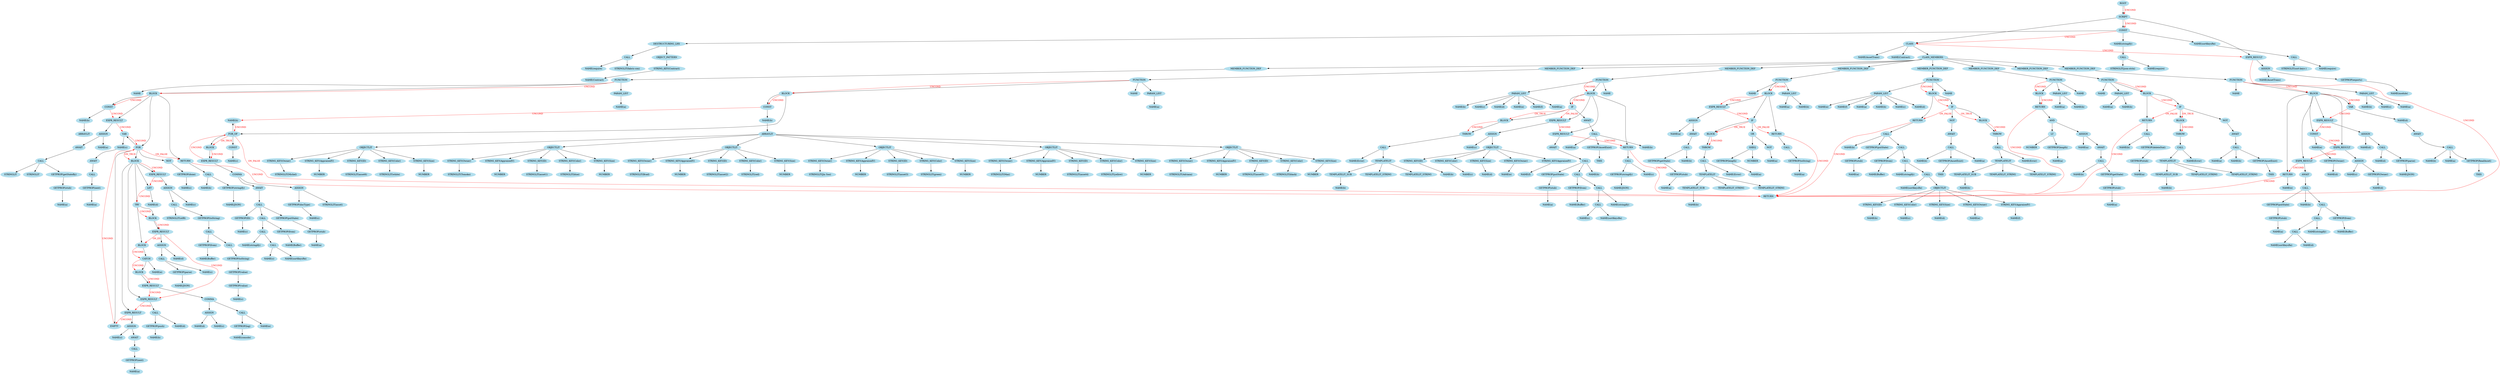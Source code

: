 digraph AST {
  node [color=lightblue2, style=filled];
  node0 [label="ROOT"];
  node1 [label="SCRIPT"];
  node0 -> node1 [weight=1];
  node2 [label="CONST"];
  node1 -> node2 [weight=1];
  node3 [label="NAME(stringify)"];
  node2 -> node3 [weight=1];
  node4 [label="CALL"];
  node3 -> node4 [weight=1];
  node5 [label="NAME(require)"];
  node4 -> node5 [weight=1];
  node6 [label="STRINGLIT(json-strin)"];
  node4 -> node6 [weight=1];
  node7 [label="NAME(sortKeysRe)"];
  node2 -> node7 [weight=1];
  node8 [label="CALL"];
  node7 -> node8 [weight=1];
  node9 [label="NAME(require)"];
  node8 -> node9 [weight=1];
  node10 [label="STRINGLIT(sort-keys-)"];
  node8 -> node10 [weight=1];
  node11 [label="DESTRUCTURING_LHS"];
  node2 -> node11 [weight=1];
  node12 [label="OBJECT_PATTERN"];
  node11 -> node12 [weight=1];
  node13 [label="STRING_KEY(Contract)"];
  node12 -> node13 [weight=1];
  node14 [label="NAME(Contract)"];
  node13 -> node14 [weight=1];
  node15 [label="CALL"];
  node11 -> node15 [weight=1];
  node16 [label="NAME(require)"];
  node15 -> node16 [weight=1];
  node17 [label="STRINGLIT(fabric-con)"];
  node15 -> node17 [weight=1];
  node18 [label="CLASS"];
  node2 -> node18 [label="UNCOND", fontcolor="red", weight=0.01, color="red"];
  node1 -> node18 [weight=1];
  node19 [label="NAME(AssetTrans)"];
  node18 -> node19 [weight=1];
  node20 [label="NAME(Contract)"];
  node18 -> node20 [weight=1];
  node21 [label="CLASS_MEMBERS"];
  node18 -> node21 [weight=1];
  node22 [label="MEMBER_FUNCTION_DEF"];
  node21 -> node22 [weight=1];
  node23 [label="FUNCTION"];
  node22 -> node23 [weight=1];
  node24 [label="NAME"];
  node23 -> node24 [weight=1];
  node25 [label="PARAM_LIST"];
  node23 -> node25 [weight=1];
  node26 [label="NAME(a)"];
  node25 -> node26 [weight=1];
  node27 [label="BLOCK"];
  node23 -> node27 [weight=1];
  node28 [label="CONST"];
  node27 -> node28 [weight=1];
  node29 [label="NAME(b)"];
  node28 -> node29 [weight=1];
  node30 [label="ARRAYLIT"];
  node29 -> node30 [weight=1];
  node31 [label="OBJECTLIT"];
  node30 -> node31 [weight=1];
  node32 [label="STRING_KEY(ID)"];
  node31 -> node32 [weight=1];
  node33 [label="STRINGLIT(asset1)"];
  node32 -> node33 [weight=1];
  node34 [label="STRING_KEY(Color)"];
  node31 -> node34 [weight=1];
  node35 [label="STRINGLIT(blue)"];
  node34 -> node35 [weight=1];
  node36 [label="STRING_KEY(Size)"];
  node31 -> node36 [weight=1];
  node37 [label="NUMBER"];
  node36 -> node37 [weight=1];
  node38 [label="STRING_KEY(Owner)"];
  node31 -> node38 [weight=1];
  node39 [label="STRINGLIT(Tomoko)"];
  node38 -> node39 [weight=1];
  node40 [label="STRING_KEY(AppraisedV)"];
  node31 -> node40 [weight=1];
  node41 [label="NUMBER"];
  node40 -> node41 [weight=1];
  node42 [label="OBJECTLIT"];
  node30 -> node42 [weight=1];
  node43 [label="STRING_KEY(ID)"];
  node42 -> node43 [weight=1];
  node44 [label="STRINGLIT(asset2)"];
  node43 -> node44 [weight=1];
  node45 [label="STRING_KEY(Color)"];
  node42 -> node45 [weight=1];
  node46 [label="STRINGLIT(red)"];
  node45 -> node46 [weight=1];
  node47 [label="STRING_KEY(Size)"];
  node42 -> node47 [weight=1];
  node48 [label="NUMBER"];
  node47 -> node48 [weight=1];
  node49 [label="STRING_KEY(Owner)"];
  node42 -> node49 [weight=1];
  node50 [label="STRINGLIT(Brad)"];
  node49 -> node50 [weight=1];
  node51 [label="STRING_KEY(AppraisedV)"];
  node42 -> node51 [weight=1];
  node52 [label="NUMBER"];
  node51 -> node52 [weight=1];
  node53 [label="OBJECTLIT"];
  node30 -> node53 [weight=1];
  node54 [label="STRING_KEY(ID)"];
  node53 -> node54 [weight=1];
  node55 [label="STRINGLIT(asset3)"];
  node54 -> node55 [weight=1];
  node56 [label="STRING_KEY(Color)"];
  node53 -> node56 [weight=1];
  node57 [label="STRINGLIT(green)"];
  node56 -> node57 [weight=1];
  node58 [label="STRING_KEY(Size)"];
  node53 -> node58 [weight=1];
  node59 [label="NUMBER"];
  node58 -> node59 [weight=1];
  node60 [label="STRING_KEY(Owner)"];
  node53 -> node60 [weight=1];
  node61 [label="STRINGLIT(Jin Soo)"];
  node60 -> node61 [weight=1];
  node62 [label="STRING_KEY(AppraisedV)"];
  node53 -> node62 [weight=1];
  node63 [label="NUMBER"];
  node62 -> node63 [weight=1];
  node64 [label="OBJECTLIT"];
  node30 -> node64 [weight=1];
  node65 [label="STRING_KEY(ID)"];
  node64 -> node65 [weight=1];
  node66 [label="STRINGLIT(asset4)"];
  node65 -> node66 [weight=1];
  node67 [label="STRING_KEY(Color)"];
  node64 -> node67 [weight=1];
  node68 [label="STRINGLIT(yellow)"];
  node67 -> node68 [weight=1];
  node69 [label="STRING_KEY(Size)"];
  node64 -> node69 [weight=1];
  node70 [label="NUMBER"];
  node69 -> node70 [weight=1];
  node71 [label="STRING_KEY(Owner)"];
  node64 -> node71 [weight=1];
  node72 [label="STRINGLIT(Max)"];
  node71 -> node72 [weight=1];
  node73 [label="STRING_KEY(AppraisedV)"];
  node64 -> node73 [weight=1];
  node74 [label="NUMBER"];
  node73 -> node74 [weight=1];
  node75 [label="OBJECTLIT"];
  node30 -> node75 [weight=1];
  node76 [label="STRING_KEY(ID)"];
  node75 -> node76 [weight=1];
  node77 [label="STRINGLIT(asset5)"];
  node76 -> node77 [weight=1];
  node78 [label="STRING_KEY(Color)"];
  node75 -> node78 [weight=1];
  node79 [label="STRINGLIT(black)"];
  node78 -> node79 [weight=1];
  node80 [label="STRING_KEY(Size)"];
  node75 -> node80 [weight=1];
  node81 [label="NUMBER"];
  node80 -> node81 [weight=1];
  node82 [label="STRING_KEY(Owner)"];
  node75 -> node82 [weight=1];
  node83 [label="STRINGLIT(Adriana)"];
  node82 -> node83 [weight=1];
  node84 [label="STRING_KEY(AppraisedV)"];
  node75 -> node84 [weight=1];
  node85 [label="NUMBER"];
  node84 -> node85 [weight=1];
  node86 [label="OBJECTLIT"];
  node30 -> node86 [weight=1];
  node87 [label="STRING_KEY(ID)"];
  node86 -> node87 [weight=1];
  node88 [label="STRINGLIT(asset6)"];
  node87 -> node88 [weight=1];
  node89 [label="STRING_KEY(Color)"];
  node86 -> node89 [weight=1];
  node90 [label="STRINGLIT(white)"];
  node89 -> node90 [weight=1];
  node91 [label="STRING_KEY(Size)"];
  node86 -> node91 [weight=1];
  node92 [label="NUMBER"];
  node91 -> node92 [weight=1];
  node93 [label="STRING_KEY(Owner)"];
  node86 -> node93 [weight=1];
  node94 [label="STRINGLIT(Michel)"];
  node93 -> node94 [weight=1];
  node95 [label="STRING_KEY(AppraisedV)"];
  node86 -> node95 [weight=1];
  node96 [label="NUMBER"];
  node95 -> node96 [weight=1];
  node97 [label="NAME(b)"];
  node28 -> node97 [label="UNCOND", fontcolor="red", weight=0.01, color="red"];
  node98 [label="FOR_OF"];
  node27 -> node98 [weight=1];
  node99 [label="CONST"];
  node98 -> node99 [weight=1];
  node100 [label="NAME(c)"];
  node99 -> node100 [weight=1];
  node98 -> node97 [weight=1];
  node97 -> node98 [label="UNCOND", fontcolor="red", weight=0.01, color="red"];
  node101 [label="BLOCK"];
  node98 -> node101 [weight=1];
  node102 [label="EXPR_RESULT"];
  node101 -> node102 [weight=1];
  node103 [label="COMMA"];
  node102 -> node103 [weight=1];
  node104 [label="ASSIGN"];
  node103 -> node104 [weight=1];
  node105 [label="GETPROP(docType)"];
  node104 -> node105 [weight=1];
  node106 [label="NAME(c)"];
  node105 -> node106 [weight=1];
  node107 [label="STRINGLIT(asset)"];
  node104 -> node107 [weight=1];
  node108 [label="AWAIT"];
  node103 -> node108 [weight=1];
  node109 [label="CALL"];
  node108 -> node109 [weight=1];
  node110 [label="GETPROP(putState)"];
  node109 -> node110 [weight=1];
  node111 [label="GETPROP(stub)"];
  node110 -> node111 [weight=1];
  node112 [label="NAME(a)"];
  node111 -> node112 [weight=1];
  node113 [label="GETPROP(ID)"];
  node109 -> node113 [weight=1];
  node114 [label="NAME(c)"];
  node113 -> node114 [weight=1];
  node115 [label="CALL"];
  node109 -> node115 [weight=1];
  node116 [label="GETPROP(from)"];
  node115 -> node116 [weight=1];
  node117 [label="NAME(Buffer)"];
  node116 -> node117 [weight=1];
  node118 [label="CALL"];
  node115 -> node118 [weight=1];
  node119 [label="NAME(stringify)"];
  node118 -> node119 [weight=1];
  node120 [label="CALL"];
  node118 -> node120 [weight=1];
  node121 [label="NAME(sortKeysRe)"];
  node120 -> node121 [weight=1];
  node122 [label="NAME(c)"];
  node120 -> node122 [weight=1];
  node102 -> node98 [label="UNCOND", fontcolor="red", weight=0.01, color="red"];
  node101 -> node102 [label="UNCOND", fontcolor="red", weight=0.01, color="red"];
  node98 -> RETURN [label="ON_FALSE", fontcolor="red", weight=0.01, color="red"];
  node98 -> node101 [label="ON_TRUE", fontcolor="red", weight=0.01, color="red"];
  node27 -> node28 [label="UNCOND", fontcolor="red", weight=0.01, color="red"];
  node23 -> node27 [label="UNCOND", fontcolor="red", weight=0.01, color="red"];
  node123 [label="MEMBER_FUNCTION_DEF"];
  node21 -> node123 [weight=1];
  node124 [label="FUNCTION"];
  node123 -> node124 [weight=1];
  node125 [label="NAME"];
  node124 -> node125 [weight=1];
  node126 [label="PARAM_LIST"];
  node124 -> node126 [weight=1];
  node127 [label="NAME(a)"];
  node126 -> node127 [weight=1];
  node128 [label="NAME(b)"];
  node126 -> node128 [weight=1];
  node129 [label="NAME(c)"];
  node126 -> node129 [weight=1];
  node130 [label="NAME(d)"];
  node126 -> node130 [weight=1];
  node131 [label="NAME(e)"];
  node126 -> node131 [weight=1];
  node132 [label="NAME(f)"];
  node126 -> node132 [weight=1];
  node133 [label="BLOCK"];
  node124 -> node133 [weight=1];
  node134 [label="IF"];
  node133 -> node134 [weight=1];
  node135 [label="AWAIT"];
  node134 -> node135 [weight=1];
  node136 [label="CALL"];
  node135 -> node136 [weight=1];
  node137 [label="GETPROP(AssetExist)"];
  node136 -> node137 [weight=1];
  node138 [label="THIS"];
  node137 -> node138 [weight=1];
  node139 [label="NAME(a)"];
  node136 -> node139 [weight=1];
  node140 [label="NAME(b)"];
  node136 -> node140 [weight=1];
  node141 [label="BLOCK"];
  node134 -> node141 [weight=1];
  node142 [label="THROW"];
  node141 -> node142 [weight=1];
  node143 [label="CALL"];
  node142 -> node143 [weight=1];
  node144 [label="NAME(Error)"];
  node143 -> node144 [weight=1];
  node145 [label="TEMPLATELIT"];
  node143 -> node145 [weight=1];
  node146 [label="TEMPLATELIT_STRING"];
  node145 -> node146 [weight=1];
  node147 [label="TEMPLATELIT_SUB"];
  node145 -> node147 [weight=1];
  node148 [label="NAME(b)"];
  node147 -> node148 [weight=1];
  node149 [label="TEMPLATELIT_STRING"];
  node145 -> node149 [weight=1];
  node141 -> node142 [label="UNCOND", fontcolor="red", weight=0.01, color="red"];
  node150 [label="EXPR_RESULT"];
  node134 -> node141 [label="ON_TRUE", fontcolor="red", weight=0.01, color="red"];
  node134 -> node150 [label="ON_FALSE", fontcolor="red", weight=0.01, color="red"];
  node133 -> node150 [weight=1];
  node151 [label="ASSIGN"];
  node150 -> node151 [weight=1];
  node152 [label="NAME(c)"];
  node151 -> node152 [weight=1];
  node153 [label="OBJECTLIT"];
  node151 -> node153 [weight=1];
  node154 [label="STRING_KEY(ID)"];
  node153 -> node154 [weight=1];
  node155 [label="NAME(b)"];
  node154 -> node155 [weight=1];
  node156 [label="STRING_KEY(Color)"];
  node153 -> node156 [weight=1];
  node157 [label="NAME(c)"];
  node156 -> node157 [weight=1];
  node158 [label="STRING_KEY(Size)"];
  node153 -> node158 [weight=1];
  node159 [label="NAME(d)"];
  node158 -> node159 [weight=1];
  node160 [label="STRING_KEY(Owner)"];
  node153 -> node160 [weight=1];
  node161 [label="NAME(e)"];
  node160 -> node161 [weight=1];
  node162 [label="STRING_KEY(AppraisedV)"];
  node153 -> node162 [weight=1];
  node163 [label="NAME(f)"];
  node162 -> node163 [weight=1];
  node164 [label="EXPR_RESULT"];
  node150 -> node164 [label="UNCOND", fontcolor="red", weight=0.01, color="red"];
  node133 -> node164 [weight=1];
  node165 [label="AWAIT"];
  node164 -> node165 [weight=1];
  node166 [label="CALL"];
  node165 -> node166 [weight=1];
  node167 [label="GETPROP(putState)"];
  node166 -> node167 [weight=1];
  node168 [label="GETPROP(stub)"];
  node167 -> node168 [weight=1];
  node169 [label="NAME(a)"];
  node168 -> node169 [weight=1];
  node170 [label="NAME(b)"];
  node166 -> node170 [weight=1];
  node171 [label="CALL"];
  node166 -> node171 [weight=1];
  node172 [label="GETPROP(from)"];
  node171 -> node172 [weight=1];
  node173 [label="NAME(Buffer)"];
  node172 -> node173 [weight=1];
  node174 [label="CALL"];
  node171 -> node174 [weight=1];
  node175 [label="NAME(stringify)"];
  node174 -> node175 [weight=1];
  node176 [label="CALL"];
  node174 -> node176 [weight=1];
  node177 [label="NAME(sortKeysRe)"];
  node176 -> node177 [weight=1];
  node178 [label="NAME(c)"];
  node176 -> node178 [weight=1];
  node179 [label="RETURN"];
  node164 -> node179 [label="UNCOND", fontcolor="red", weight=0.01, color="red"];
  node133 -> node179 [weight=1];
  node180 [label="CALL"];
  node179 -> node180 [weight=1];
  node181 [label="GETPROP(stringify)"];
  node180 -> node181 [weight=1];
  node182 [label="NAME(JSON)"];
  node181 -> node182 [weight=1];
  node183 [label="NAME(c)"];
  node180 -> node183 [weight=1];
  node179 -> RETURN [label="UNCOND", fontcolor="red", weight=0.01, color="red"];
  node133 -> node134 [label="UNCOND", fontcolor="red", weight=0.01, color="red"];
  node124 -> node133 [label="UNCOND", fontcolor="red", weight=0.01, color="red"];
  node184 [label="MEMBER_FUNCTION_DEF"];
  node21 -> node184 [weight=1];
  node185 [label="FUNCTION"];
  node184 -> node185 [weight=1];
  node186 [label="NAME"];
  node185 -> node186 [weight=1];
  node187 [label="PARAM_LIST"];
  node185 -> node187 [weight=1];
  node188 [label="NAME(a)"];
  node187 -> node188 [weight=1];
  node189 [label="NAME(b)"];
  node187 -> node189 [weight=1];
  node190 [label="BLOCK"];
  node185 -> node190 [weight=1];
  node191 [label="EXPR_RESULT"];
  node190 -> node191 [weight=1];
  node192 [label="ASSIGN"];
  node191 -> node192 [weight=1];
  node193 [label="NAME(a)"];
  node192 -> node193 [weight=1];
  node194 [label="AWAIT"];
  node192 -> node194 [weight=1];
  node195 [label="CALL"];
  node194 -> node195 [weight=1];
  node196 [label="GETPROP(getState)"];
  node195 -> node196 [weight=1];
  node197 [label="GETPROP(stub)"];
  node196 -> node197 [weight=1];
  node198 [label="NAME(a)"];
  node197 -> node198 [weight=1];
  node199 [label="NAME(b)"];
  node195 -> node199 [weight=1];
  node200 [label="IF"];
  node191 -> node200 [label="UNCOND", fontcolor="red", weight=0.01, color="red"];
  node190 -> node200 [weight=1];
  node201 [label="OR"];
  node200 -> node201 [weight=1];
  node202 [label="NOT"];
  node201 -> node202 [weight=1];
  node203 [label="NAME(a)"];
  node202 -> node203 [weight=1];
  node204 [label="SHEQ"];
  node201 -> node204 [weight=1];
  node205 [label="NUMBER"];
  node204 -> node205 [weight=1];
  node206 [label="GETPROP(length)"];
  node204 -> node206 [weight=1];
  node207 [label="NAME(a)"];
  node206 -> node207 [weight=1];
  node208 [label="BLOCK"];
  node200 -> node208 [weight=1];
  node209 [label="THROW"];
  node208 -> node209 [weight=1];
  node210 [label="CALL"];
  node209 -> node210 [weight=1];
  node211 [label="NAME(Error)"];
  node210 -> node211 [weight=1];
  node212 [label="TEMPLATELIT"];
  node210 -> node212 [weight=1];
  node213 [label="TEMPLATELIT_STRING"];
  node212 -> node213 [weight=1];
  node214 [label="TEMPLATELIT_SUB"];
  node212 -> node214 [weight=1];
  node215 [label="NAME(b)"];
  node214 -> node215 [weight=1];
  node216 [label="TEMPLATELIT_STRING"];
  node212 -> node216 [weight=1];
  node208 -> node209 [label="UNCOND", fontcolor="red", weight=0.01, color="red"];
  node217 [label="RETURN"];
  node200 -> node208 [label="ON_TRUE", fontcolor="red", weight=0.01, color="red"];
  node200 -> node217 [label="ON_FALSE", fontcolor="red", weight=0.01, color="red"];
  node190 -> node217 [weight=1];
  node218 [label="CALL"];
  node217 -> node218 [weight=1];
  node219 [label="GETPROP(toString)"];
  node218 -> node219 [weight=1];
  node220 [label="NAME(a)"];
  node219 -> node220 [weight=1];
  node217 -> RETURN [label="UNCOND", fontcolor="red", weight=0.01, color="red"];
  node190 -> node191 [label="UNCOND", fontcolor="red", weight=0.01, color="red"];
  node185 -> node190 [label="UNCOND", fontcolor="red", weight=0.01, color="red"];
  node221 [label="MEMBER_FUNCTION_DEF"];
  node21 -> node221 [weight=1];
  node222 [label="FUNCTION"];
  node221 -> node222 [weight=1];
  node223 [label="NAME"];
  node222 -> node223 [weight=1];
  node224 [label="PARAM_LIST"];
  node222 -> node224 [weight=1];
  node225 [label="NAME(a)"];
  node224 -> node225 [weight=1];
  node226 [label="NAME(b)"];
  node224 -> node226 [weight=1];
  node227 [label="NAME(c)"];
  node224 -> node227 [weight=1];
  node228 [label="NAME(d)"];
  node224 -> node228 [weight=1];
  node229 [label="NAME(e)"];
  node224 -> node229 [weight=1];
  node230 [label="NAME(f)"];
  node224 -> node230 [weight=1];
  node231 [label="BLOCK"];
  node222 -> node231 [weight=1];
  node232 [label="IF"];
  node231 -> node232 [weight=1];
  node233 [label="NOT"];
  node232 -> node233 [weight=1];
  node234 [label="AWAIT"];
  node233 -> node234 [weight=1];
  node235 [label="CALL"];
  node234 -> node235 [weight=1];
  node236 [label="GETPROP(AssetExist)"];
  node235 -> node236 [weight=1];
  node237 [label="THIS"];
  node236 -> node237 [weight=1];
  node238 [label="NAME(a)"];
  node235 -> node238 [weight=1];
  node239 [label="NAME(b)"];
  node235 -> node239 [weight=1];
  node240 [label="BLOCK"];
  node232 -> node240 [weight=1];
  node241 [label="THROW"];
  node240 -> node241 [weight=1];
  node242 [label="CALL"];
  node241 -> node242 [weight=1];
  node243 [label="NAME(Error)"];
  node242 -> node243 [weight=1];
  node244 [label="TEMPLATELIT"];
  node242 -> node244 [weight=1];
  node245 [label="TEMPLATELIT_STRING"];
  node244 -> node245 [weight=1];
  node246 [label="TEMPLATELIT_SUB"];
  node244 -> node246 [weight=1];
  node247 [label="NAME(b)"];
  node246 -> node247 [weight=1];
  node248 [label="TEMPLATELIT_STRING"];
  node244 -> node248 [weight=1];
  node240 -> node241 [label="UNCOND", fontcolor="red", weight=0.01, color="red"];
  node249 [label="RETURN"];
  node232 -> node240 [label="ON_TRUE", fontcolor="red", weight=0.01, color="red"];
  node232 -> node249 [label="ON_FALSE", fontcolor="red", weight=0.01, color="red"];
  node231 -> node249 [weight=1];
  node250 [label="CALL"];
  node249 -> node250 [weight=1];
  node251 [label="GETPROP(putState)"];
  node250 -> node251 [weight=1];
  node252 [label="GETPROP(stub)"];
  node251 -> node252 [weight=1];
  node253 [label="NAME(a)"];
  node252 -> node253 [weight=1];
  node254 [label="NAME(b)"];
  node250 -> node254 [weight=1];
  node255 [label="CALL"];
  node250 -> node255 [weight=1];
  node256 [label="GETPROP(from)"];
  node255 -> node256 [weight=1];
  node257 [label="NAME(Buffer)"];
  node256 -> node257 [weight=1];
  node258 [label="CALL"];
  node255 -> node258 [weight=1];
  node259 [label="NAME(stringify)"];
  node258 -> node259 [weight=1];
  node260 [label="CALL"];
  node258 -> node260 [weight=1];
  node261 [label="NAME(sortKeysRe)"];
  node260 -> node261 [weight=1];
  node262 [label="OBJECTLIT"];
  node260 -> node262 [weight=1];
  node263 [label="STRING_KEY(ID)"];
  node262 -> node263 [weight=1];
  node264 [label="NAME(b)"];
  node263 -> node264 [weight=1];
  node265 [label="STRING_KEY(Color)"];
  node262 -> node265 [weight=1];
  node266 [label="NAME(c)"];
  node265 -> node266 [weight=1];
  node267 [label="STRING_KEY(Size)"];
  node262 -> node267 [weight=1];
  node268 [label="NAME(d)"];
  node267 -> node268 [weight=1];
  node269 [label="STRING_KEY(Owner)"];
  node262 -> node269 [weight=1];
  node270 [label="NAME(e)"];
  node269 -> node270 [weight=1];
  node271 [label="STRING_KEY(AppraisedV)"];
  node262 -> node271 [weight=1];
  node272 [label="NAME(f)"];
  node271 -> node272 [weight=1];
  node249 -> RETURN [label="UNCOND", fontcolor="red", weight=0.01, color="red"];
  node231 -> node232 [label="UNCOND", fontcolor="red", weight=0.01, color="red"];
  node222 -> node231 [label="UNCOND", fontcolor="red", weight=0.01, color="red"];
  node273 [label="MEMBER_FUNCTION_DEF"];
  node21 -> node273 [weight=1];
  node274 [label="FUNCTION"];
  node273 -> node274 [weight=1];
  node275 [label="NAME"];
  node274 -> node275 [weight=1];
  node276 [label="PARAM_LIST"];
  node274 -> node276 [weight=1];
  node277 [label="NAME(a)"];
  node276 -> node277 [weight=1];
  node278 [label="NAME(b)"];
  node276 -> node278 [weight=1];
  node279 [label="BLOCK"];
  node274 -> node279 [weight=1];
  node280 [label="IF"];
  node279 -> node280 [weight=1];
  node281 [label="NOT"];
  node280 -> node281 [weight=1];
  node282 [label="AWAIT"];
  node281 -> node282 [weight=1];
  node283 [label="CALL"];
  node282 -> node283 [weight=1];
  node284 [label="GETPROP(AssetExist)"];
  node283 -> node284 [weight=1];
  node285 [label="THIS"];
  node284 -> node285 [weight=1];
  node286 [label="NAME(a)"];
  node283 -> node286 [weight=1];
  node287 [label="NAME(b)"];
  node283 -> node287 [weight=1];
  node288 [label="BLOCK"];
  node280 -> node288 [weight=1];
  node289 [label="THROW"];
  node288 -> node289 [weight=1];
  node290 [label="CALL"];
  node289 -> node290 [weight=1];
  node291 [label="NAME(Error)"];
  node290 -> node291 [weight=1];
  node292 [label="TEMPLATELIT"];
  node290 -> node292 [weight=1];
  node293 [label="TEMPLATELIT_STRING"];
  node292 -> node293 [weight=1];
  node294 [label="TEMPLATELIT_SUB"];
  node292 -> node294 [weight=1];
  node295 [label="NAME(b)"];
  node294 -> node295 [weight=1];
  node296 [label="TEMPLATELIT_STRING"];
  node292 -> node296 [weight=1];
  node288 -> node289 [label="UNCOND", fontcolor="red", weight=0.01, color="red"];
  node297 [label="RETURN"];
  node280 -> node288 [label="ON_TRUE", fontcolor="red", weight=0.01, color="red"];
  node280 -> node297 [label="ON_FALSE", fontcolor="red", weight=0.01, color="red"];
  node279 -> node297 [weight=1];
  node298 [label="CALL"];
  node297 -> node298 [weight=1];
  node299 [label="GETPROP(deleteStat)"];
  node298 -> node299 [weight=1];
  node300 [label="GETPROP(stub)"];
  node299 -> node300 [weight=1];
  node301 [label="NAME(a)"];
  node300 -> node301 [weight=1];
  node302 [label="NAME(b)"];
  node298 -> node302 [weight=1];
  node297 -> RETURN [label="UNCOND", fontcolor="red", weight=0.01, color="red"];
  node279 -> node280 [label="UNCOND", fontcolor="red", weight=0.01, color="red"];
  node274 -> node279 [label="UNCOND", fontcolor="red", weight=0.01, color="red"];
  node303 [label="MEMBER_FUNCTION_DEF"];
  node21 -> node303 [weight=1];
  node304 [label="FUNCTION"];
  node303 -> node304 [weight=1];
  node305 [label="NAME"];
  node304 -> node305 [weight=1];
  node306 [label="PARAM_LIST"];
  node304 -> node306 [weight=1];
  node307 [label="NAME(a)"];
  node306 -> node307 [weight=1];
  node308 [label="NAME(b)"];
  node306 -> node308 [weight=1];
  node309 [label="BLOCK"];
  node304 -> node309 [weight=1];
  node310 [label="RETURN"];
  node309 -> node310 [weight=1];
  node311 [label="AND"];
  node310 -> node311 [weight=1];
  node312 [label="ASSIGN"];
  node311 -> node312 [weight=1];
  node313 [label="NAME(a)"];
  node312 -> node313 [weight=1];
  node314 [label="AWAIT"];
  node312 -> node314 [weight=1];
  node315 [label="CALL"];
  node314 -> node315 [weight=1];
  node316 [label="GETPROP(getState)"];
  node315 -> node316 [weight=1];
  node317 [label="GETPROP(stub)"];
  node316 -> node317 [weight=1];
  node318 [label="NAME(a)"];
  node317 -> node318 [weight=1];
  node319 [label="NAME(b)"];
  node315 -> node319 [weight=1];
  node320 [label="LT"];
  node311 -> node320 [weight=1];
  node321 [label="NUMBER"];
  node320 -> node321 [weight=1];
  node322 [label="GETPROP(length)"];
  node320 -> node322 [weight=1];
  node323 [label="NAME(a)"];
  node322 -> node323 [weight=1];
  node310 -> RETURN [label="UNCOND", fontcolor="red", weight=0.01, color="red"];
  node309 -> node310 [label="UNCOND", fontcolor="red", weight=0.01, color="red"];
  node304 -> node309 [label="UNCOND", fontcolor="red", weight=0.01, color="red"];
  node324 [label="MEMBER_FUNCTION_DEF"];
  node21 -> node324 [weight=1];
  node325 [label="FUNCTION"];
  node324 -> node325 [weight=1];
  node326 [label="NAME"];
  node325 -> node326 [weight=1];
  node327 [label="PARAM_LIST"];
  node325 -> node327 [weight=1];
  node328 [label="NAME(a)"];
  node327 -> node328 [weight=1];
  node329 [label="NAME(b)"];
  node327 -> node329 [weight=1];
  node330 [label="NAME(c)"];
  node327 -> node330 [weight=1];
  node331 [label="BLOCK"];
  node325 -> node331 [weight=1];
  node332 [label="VAR"];
  node331 -> node332 [weight=1];
  node333 [label="NAME(d)"];
  node332 -> node333 [weight=1];
  node334 [label="AWAIT"];
  node333 -> node334 [weight=1];
  node335 [label="CALL"];
  node334 -> node335 [weight=1];
  node336 [label="GETPROP(ReadAsset)"];
  node335 -> node336 [weight=1];
  node337 [label="THIS"];
  node336 -> node337 [weight=1];
  node338 [label="NAME(a)"];
  node335 -> node338 [weight=1];
  node339 [label="NAME(b)"];
  node335 -> node339 [weight=1];
  node340 [label="EXPR_RESULT"];
  node332 -> node340 [label="UNCOND", fontcolor="red", weight=0.01, color="red"];
  node331 -> node340 [weight=1];
  node341 [label="ASSIGN"];
  node340 -> node341 [weight=1];
  node342 [label="NAME(d)"];
  node341 -> node342 [weight=1];
  node343 [label="CALL"];
  node341 -> node343 [weight=1];
  node344 [label="GETPROP(parse)"];
  node343 -> node344 [weight=1];
  node345 [label="NAME(JSON)"];
  node344 -> node345 [weight=1];
  node346 [label="NAME(d)"];
  node343 -> node346 [weight=1];
  node347 [label="CONST"];
  node340 -> node347 [label="UNCOND", fontcolor="red", weight=0.01, color="red"];
  node331 -> node347 [weight=1];
  node348 [label="NAME(e)"];
  node347 -> node348 [weight=1];
  node349 [label="GETPROP(Owner)"];
  node348 -> node349 [weight=1];
  node350 [label="NAME(d)"];
  node349 -> node350 [weight=1];
  node351 [label="EXPR_RESULT"];
  node347 -> node351 [label="UNCOND", fontcolor="red", weight=0.01, color="red"];
  node331 -> node351 [weight=1];
  node352 [label="ASSIGN"];
  node351 -> node352 [weight=1];
  node353 [label="GETPROP(Owner)"];
  node352 -> node353 [weight=1];
  node354 [label="NAME(d)"];
  node353 -> node354 [weight=1];
  node355 [label="NAME(c)"];
  node352 -> node355 [weight=1];
  node356 [label="EXPR_RESULT"];
  node351 -> node356 [label="UNCOND", fontcolor="red", weight=0.01, color="red"];
  node331 -> node356 [weight=1];
  node357 [label="AWAIT"];
  node356 -> node357 [weight=1];
  node358 [label="CALL"];
  node357 -> node358 [weight=1];
  node359 [label="GETPROP(putState)"];
  node358 -> node359 [weight=1];
  node360 [label="GETPROP(stub)"];
  node359 -> node360 [weight=1];
  node361 [label="NAME(a)"];
  node360 -> node361 [weight=1];
  node362 [label="NAME(b)"];
  node358 -> node362 [weight=1];
  node363 [label="CALL"];
  node358 -> node363 [weight=1];
  node364 [label="GETPROP(from)"];
  node363 -> node364 [weight=1];
  node365 [label="NAME(Buffer)"];
  node364 -> node365 [weight=1];
  node366 [label="CALL"];
  node363 -> node366 [weight=1];
  node367 [label="NAME(stringify)"];
  node366 -> node367 [weight=1];
  node368 [label="CALL"];
  node366 -> node368 [weight=1];
  node369 [label="NAME(sortKeysRe)"];
  node368 -> node369 [weight=1];
  node370 [label="NAME(d)"];
  node368 -> node370 [weight=1];
  node371 [label="RETURN"];
  node356 -> node371 [label="UNCOND", fontcolor="red", weight=0.01, color="red"];
  node331 -> node371 [weight=1];
  node372 [label="NAME(e)"];
  node371 -> node372 [weight=1];
  node371 -> RETURN [label="UNCOND", fontcolor="red", weight=0.01, color="red"];
  node331 -> node332 [label="UNCOND", fontcolor="red", weight=0.01, color="red"];
  node325 -> node331 [label="UNCOND", fontcolor="red", weight=0.01, color="red"];
  node373 [label="MEMBER_FUNCTION_DEF"];
  node21 -> node373 [weight=1];
  node374 [label="FUNCTION"];
  node373 -> node374 [weight=1];
  node375 [label="NAME"];
  node374 -> node375 [weight=1];
  node376 [label="PARAM_LIST"];
  node374 -> node376 [weight=1];
  node377 [label="NAME(a)"];
  node376 -> node377 [weight=1];
  node378 [label="BLOCK"];
  node374 -> node378 [weight=1];
  node379 [label="CONST"];
  node378 -> node379 [weight=1];
  node380 [label="NAME(b)"];
  node379 -> node380 [weight=1];
  node381 [label="ARRAYLIT"];
  node380 -> node381 [weight=1];
  node382 [label="EXPR_RESULT"];
  node379 -> node382 [label="UNCOND", fontcolor="red", weight=0.01, color="red"];
  node378 -> node382 [weight=1];
  node383 [label="ASSIGN"];
  node382 -> node383 [weight=1];
  node384 [label="NAME(a)"];
  node383 -> node384 [weight=1];
  node385 [label="AWAIT"];
  node383 -> node385 [weight=1];
  node386 [label="CALL"];
  node385 -> node386 [weight=1];
  node387 [label="GETPROP(getStateBy)"];
  node386 -> node387 [weight=1];
  node388 [label="GETPROP(stub)"];
  node387 -> node388 [weight=1];
  node389 [label="NAME(a)"];
  node388 -> node389 [weight=1];
  node390 [label="STRINGLIT"];
  node386 -> node390 [weight=1];
  node391 [label="STRINGLIT"];
  node386 -> node391 [weight=1];
  node392 [label="VAR"];
  node382 -> node392 [label="UNCOND", fontcolor="red", weight=0.01, color="red"];
  node393 [label="FOR"];
  node378 -> node393 [weight=1];
  node393 -> node392 [weight=1];
  node394 [label="NAME(c)"];
  node392 -> node394 [weight=1];
  node395 [label="AWAIT"];
  node394 -> node395 [weight=1];
  node396 [label="CALL"];
  node395 -> node396 [weight=1];
  node397 [label="GETPROP(next)"];
  node396 -> node397 [weight=1];
  node398 [label="NAME(a)"];
  node397 -> node398 [weight=1];
  node392 -> node393 [label="UNCOND", fontcolor="red", weight=0.01, color="red"];
  node399 [label="NOT"];
  node393 -> node399 [weight=1];
  node400 [label="GETPROP(done)"];
  node399 -> node400 [weight=1];
  node401 [label="NAME(c)"];
  node400 -> node401 [weight=1];
  node402 [label="EMPTY"];
  node393 -> node402 [weight=1];
  node402 -> node393 [label="UNCOND", fontcolor="red", weight=0.01, color="red"];
  node403 [label="BLOCK"];
  node393 -> node403 [weight=1];
  node404 [label="EXPR_RESULT"];
  node403 -> node404 [weight=1];
  node405 [label="ASSIGN"];
  node404 -> node405 [weight=1];
  node406 [label="NAME(c)"];
  node405 -> node406 [weight=1];
  node407 [label="CALL"];
  node405 -> node407 [weight=1];
  node408 [label="GETPROP(toString)"];
  node407 -> node408 [weight=1];
  node409 [label="CALL"];
  node408 -> node409 [weight=1];
  node410 [label="GETPROP(from)"];
  node409 -> node410 [weight=1];
  node411 [label="NAME(Buffer)"];
  node410 -> node411 [weight=1];
  node412 [label="CALL"];
  node409 -> node412 [weight=1];
  node413 [label="GETPROP(toString)"];
  node412 -> node413 [weight=1];
  node414 [label="GETPROP(value)"];
  node413 -> node414 [weight=1];
  node415 [label="GETPROP(value)"];
  node414 -> node415 [weight=1];
  node416 [label="NAME(c)"];
  node415 -> node416 [weight=1];
  node417 [label="STRINGLIT(utf8)"];
  node407 -> node417 [weight=1];
  node418 [label="LET"];
  node404 -> node418 [label="UNCOND", fontcolor="red", weight=0.01, color="red"];
  node403 -> node418 [weight=1];
  node419 [label="NAME(d)"];
  node418 -> node419 [weight=1];
  node420 [label="TRY"];
  node418 -> node420 [label="UNCOND", fontcolor="red", weight=0.01, color="red"];
  node403 -> node420 [weight=1];
  node421 [label="BLOCK"];
  node420 -> node421 [weight=1];
  node422 [label="EXPR_RESULT"];
  node421 -> node422 [weight=1];
  node423 [label="ASSIGN"];
  node422 -> node423 [weight=1];
  node424 [label="NAME(d)"];
  node423 -> node424 [weight=1];
  node425 [label="CALL"];
  node423 -> node425 [weight=1];
  node426 [label="GETPROP(parse)"];
  node425 -> node426 [weight=1];
  node427 [label="NAME(JSON)"];
  node426 -> node427 [weight=1];
  node428 [label="NAME(c)"];
  node425 -> node428 [weight=1];
  node429 [label="EXPR_RESULT"];
  node430 [label="BLOCK"];
  node422 -> node429 [label="UNCOND", fontcolor="red", weight=0.01, color="red"];
  node422 -> node430 [label="ON_EX", fontcolor="red", weight=0.01, color="red"];
  node421 -> node422 [label="UNCOND", fontcolor="red", weight=0.01, color="red"];
  node420 -> node430 [weight=1];
  node431 [label="CATCH"];
  node430 -> node431 [weight=1];
  node432 [label="NAME(e)"];
  node431 -> node432 [weight=1];
  node433 [label="BLOCK"];
  node431 -> node433 [weight=1];
  node434 [label="EXPR_RESULT"];
  node433 -> node434 [weight=1];
  node435 [label="COMMA"];
  node434 -> node435 [weight=1];
  node436 [label="CALL"];
  node435 -> node436 [weight=1];
  node437 [label="GETPROP(log)"];
  node436 -> node437 [weight=1];
  node438 [label="NAME(console)"];
  node437 -> node438 [weight=1];
  node439 [label="NAME(e)"];
  node436 -> node439 [weight=1];
  node440 [label="ASSIGN"];
  node435 -> node440 [weight=1];
  node441 [label="NAME(d)"];
  node440 -> node441 [weight=1];
  node442 [label="NAME(c)"];
  node440 -> node442 [weight=1];
  node434 -> node429 [label="UNCOND", fontcolor="red", weight=0.01, color="red"];
  node433 -> node434 [label="UNCOND", fontcolor="red", weight=0.01, color="red"];
  node431 -> node433 [label="UNCOND", fontcolor="red", weight=0.01, color="red"];
  node430 -> node431 [label="UNCOND", fontcolor="red", weight=0.01, color="red"];
  node420 -> node421 [label="UNCOND", fontcolor="red", weight=0.01, color="red"];
  node403 -> node429 [weight=1];
  node443 [label="CALL"];
  node429 -> node443 [weight=1];
  node444 [label="GETPROP(push)"];
  node443 -> node444 [weight=1];
  node445 [label="NAME(b)"];
  node444 -> node445 [weight=1];
  node446 [label="NAME(d)"];
  node443 -> node446 [weight=1];
  node447 [label="EXPR_RESULT"];
  node429 -> node447 [label="UNCOND", fontcolor="red", weight=0.01, color="red"];
  node403 -> node447 [weight=1];
  node448 [label="ASSIGN"];
  node447 -> node448 [weight=1];
  node449 [label="NAME(c)"];
  node448 -> node449 [weight=1];
  node450 [label="AWAIT"];
  node448 -> node450 [weight=1];
  node451 [label="CALL"];
  node450 -> node451 [weight=1];
  node452 [label="GETPROP(next)"];
  node451 -> node452 [weight=1];
  node453 [label="NAME(a)"];
  node452 -> node453 [weight=1];
  node447 -> node402 [label="UNCOND", fontcolor="red", weight=0.01, color="red"];
  node403 -> node404 [label="UNCOND", fontcolor="red", weight=0.01, color="red"];
  node454 [label="RETURN"];
  node393 -> node403 [label="ON_TRUE", fontcolor="red", weight=0.01, color="red"];
  node393 -> node454 [label="ON_FALSE", fontcolor="red", weight=0.01, color="red"];
  node378 -> node454 [weight=1];
  node455 [label="CALL"];
  node454 -> node455 [weight=1];
  node456 [label="GETPROP(stringify)"];
  node455 -> node456 [weight=1];
  node457 [label="NAME(JSON)"];
  node456 -> node457 [weight=1];
  node458 [label="NAME(b)"];
  node455 -> node458 [weight=1];
  node454 -> RETURN [label="UNCOND", fontcolor="red", weight=0.01, color="red"];
  node378 -> node379 [label="UNCOND", fontcolor="red", weight=0.01, color="red"];
  node374 -> node378 [label="UNCOND", fontcolor="red", weight=0.01, color="red"];
  node459 [label="EXPR_RESULT"];
  node18 -> node459 [label="UNCOND", fontcolor="red", weight=0.01, color="red"];
  node1 -> node459 [weight=1];
  node460 [label="ASSIGN"];
  node459 -> node460 [weight=1];
  node461 [label="GETPROP(exports)"];
  node460 -> node461 [weight=1];
  node462 [label="NAME(module)"];
  node461 -> node462 [weight=1];
  node463 [label="NAME(AssetTrans)"];
  node460 -> node463 [weight=1];
  node459 -> RETURN [label="UNCOND", fontcolor="red", weight=0.01, color="red"];
  node1 -> node2 [label="UNCOND", fontcolor="red", weight=0.01, color="red"];
  node0 -> node1 [label="UNCOND", fontcolor="red", weight=0.01, color="red"];
}

